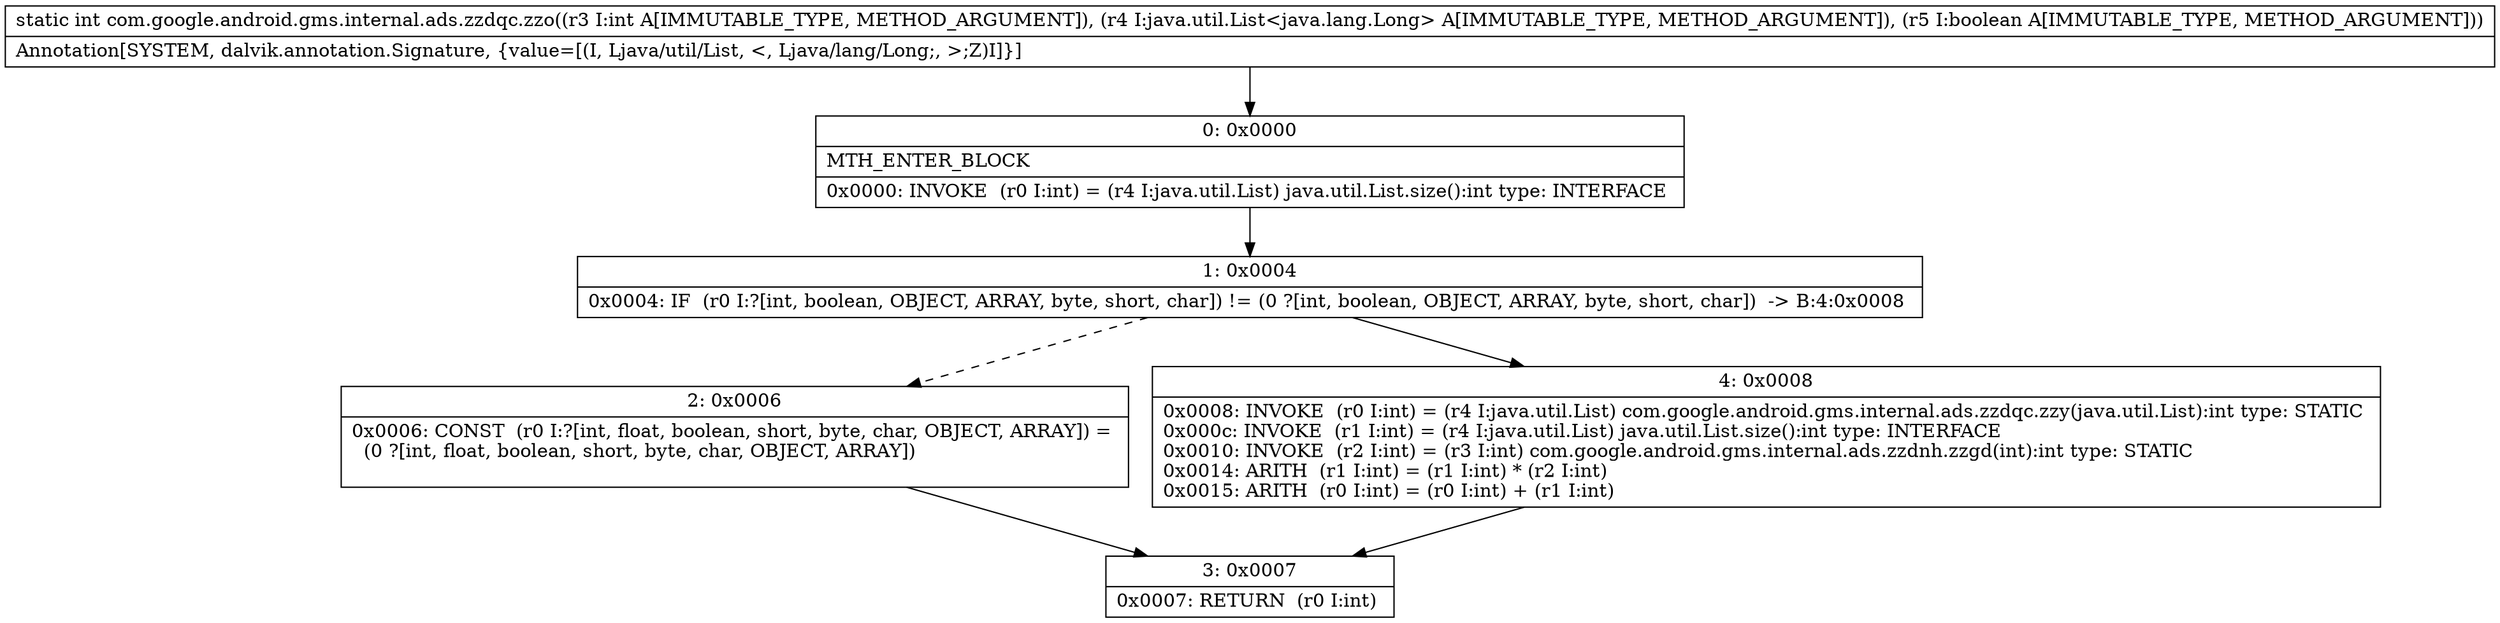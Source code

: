 digraph "CFG forcom.google.android.gms.internal.ads.zzdqc.zzo(ILjava\/util\/List;Z)I" {
Node_0 [shape=record,label="{0\:\ 0x0000|MTH_ENTER_BLOCK\l|0x0000: INVOKE  (r0 I:int) = (r4 I:java.util.List) java.util.List.size():int type: INTERFACE \l}"];
Node_1 [shape=record,label="{1\:\ 0x0004|0x0004: IF  (r0 I:?[int, boolean, OBJECT, ARRAY, byte, short, char]) != (0 ?[int, boolean, OBJECT, ARRAY, byte, short, char])  \-\> B:4:0x0008 \l}"];
Node_2 [shape=record,label="{2\:\ 0x0006|0x0006: CONST  (r0 I:?[int, float, boolean, short, byte, char, OBJECT, ARRAY]) = \l  (0 ?[int, float, boolean, short, byte, char, OBJECT, ARRAY])\l \l}"];
Node_3 [shape=record,label="{3\:\ 0x0007|0x0007: RETURN  (r0 I:int) \l}"];
Node_4 [shape=record,label="{4\:\ 0x0008|0x0008: INVOKE  (r0 I:int) = (r4 I:java.util.List) com.google.android.gms.internal.ads.zzdqc.zzy(java.util.List):int type: STATIC \l0x000c: INVOKE  (r1 I:int) = (r4 I:java.util.List) java.util.List.size():int type: INTERFACE \l0x0010: INVOKE  (r2 I:int) = (r3 I:int) com.google.android.gms.internal.ads.zzdnh.zzgd(int):int type: STATIC \l0x0014: ARITH  (r1 I:int) = (r1 I:int) * (r2 I:int) \l0x0015: ARITH  (r0 I:int) = (r0 I:int) + (r1 I:int) \l}"];
MethodNode[shape=record,label="{static int com.google.android.gms.internal.ads.zzdqc.zzo((r3 I:int A[IMMUTABLE_TYPE, METHOD_ARGUMENT]), (r4 I:java.util.List\<java.lang.Long\> A[IMMUTABLE_TYPE, METHOD_ARGUMENT]), (r5 I:boolean A[IMMUTABLE_TYPE, METHOD_ARGUMENT]))  | Annotation[SYSTEM, dalvik.annotation.Signature, \{value=[(I, Ljava\/util\/List, \<, Ljava\/lang\/Long;, \>;Z)I]\}]\l}"];
MethodNode -> Node_0;
Node_0 -> Node_1;
Node_1 -> Node_2[style=dashed];
Node_1 -> Node_4;
Node_2 -> Node_3;
Node_4 -> Node_3;
}


